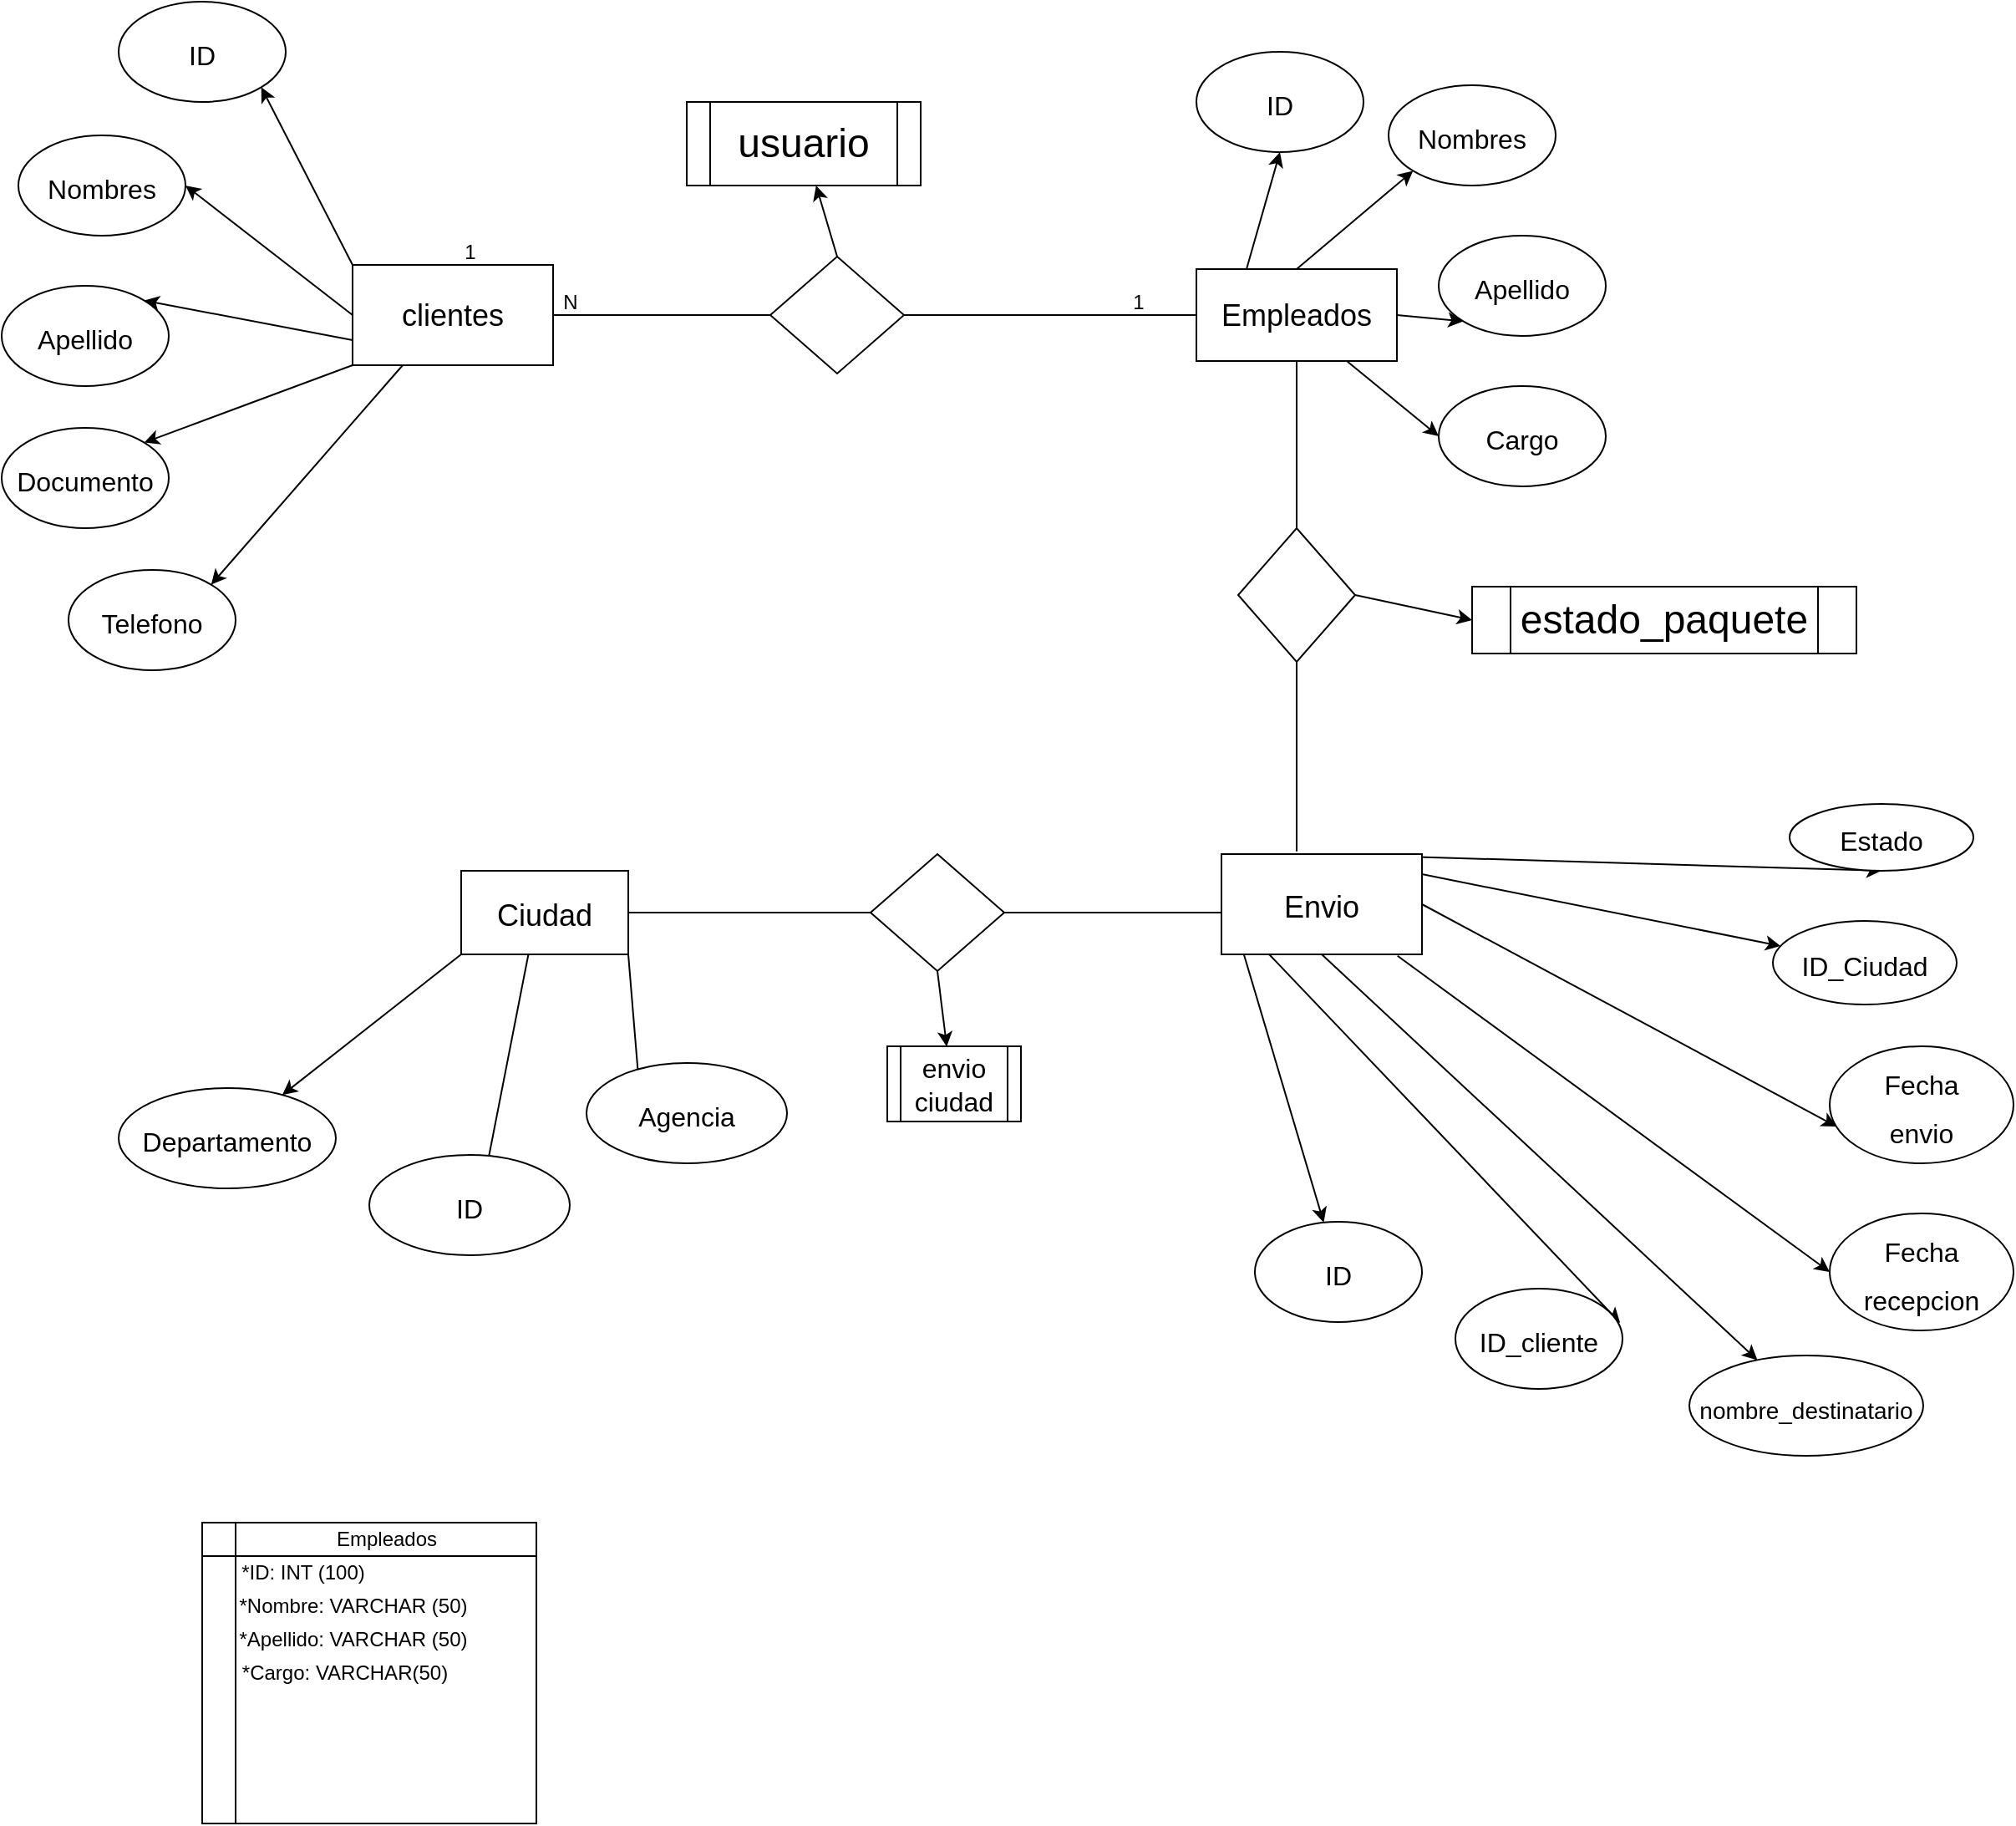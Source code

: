 <mxfile>
    <diagram id="X9rz7JlQrc1HFLLIPBNo" name="Página-1">
        <mxGraphModel dx="1142" dy="1786" grid="1" gridSize="10" guides="1" tooltips="1" connect="1" arrows="1" fold="1" page="1" pageScale="1" pageWidth="827" pageHeight="1169" math="0" shadow="0">
            <root>
                <mxCell id="0"/>
                <mxCell id="1" parent="0"/>
                <mxCell id="11" style="edgeStyle=none;html=1;exitX=0;exitY=0.5;exitDx=0;exitDy=0;fontSize=24;entryX=1;entryY=0.5;entryDx=0;entryDy=0;" parent="1" source="2" target="14" edge="1">
                    <mxGeometry relative="1" as="geometry">
                        <mxPoint x="740" y="180.167" as="targetPoint"/>
                    </mxGeometry>
                </mxCell>
                <mxCell id="12" style="edgeStyle=none;html=1;exitX=0;exitY=0.75;exitDx=0;exitDy=0;fontSize=24;entryX=1;entryY=0;entryDx=0;entryDy=0;" parent="1" source="2" target="15" edge="1">
                    <mxGeometry relative="1" as="geometry">
                        <mxPoint x="750" y="250" as="targetPoint"/>
                    </mxGeometry>
                </mxCell>
                <mxCell id="13" style="edgeStyle=none;html=1;exitX=0;exitY=1;exitDx=0;exitDy=0;fontSize=24;entryX=1;entryY=0;entryDx=0;entryDy=0;" parent="1" source="2" target="16" edge="1">
                    <mxGeometry relative="1" as="geometry">
                        <mxPoint x="820" y="290" as="targetPoint"/>
                    </mxGeometry>
                </mxCell>
                <mxCell id="22" style="edgeStyle=none;html=1;exitX=0.25;exitY=1;exitDx=0;exitDy=0;fontSize=16;entryX=1;entryY=0;entryDx=0;entryDy=0;" parent="1" source="2" target="23" edge="1">
                    <mxGeometry relative="1" as="geometry">
                        <mxPoint x="750.0" y="340" as="targetPoint"/>
                    </mxGeometry>
                </mxCell>
                <mxCell id="74" style="edgeStyle=none;html=1;exitX=0;exitY=0;exitDx=0;exitDy=0;entryX=1;entryY=1;entryDx=0;entryDy=0;" parent="1" source="2" target="75" edge="1">
                    <mxGeometry relative="1" as="geometry">
                        <mxPoint x="730" y="30" as="targetPoint"/>
                    </mxGeometry>
                </mxCell>
                <mxCell id="2" value="&lt;font style=&quot;font-size: 18px&quot;&gt;clientes&lt;/font&gt;" style="rounded=0;whiteSpace=wrap;html=1;" parent="1" vertex="1">
                    <mxGeometry x="770" y="117.5" width="120" height="60" as="geometry"/>
                </mxCell>
                <mxCell id="14" value="&lt;font size=&quot;3&quot;&gt;Nombres&lt;/font&gt;" style="ellipse;whiteSpace=wrap;html=1;fontSize=24;" parent="1" vertex="1">
                    <mxGeometry x="570" y="40" width="100" height="60" as="geometry"/>
                </mxCell>
                <mxCell id="15" value="&lt;span style=&quot;font-size: 16px&quot;&gt;Apellido&lt;/span&gt;" style="ellipse;whiteSpace=wrap;html=1;fontSize=24;" parent="1" vertex="1">
                    <mxGeometry x="560" y="130" width="100" height="60" as="geometry"/>
                </mxCell>
                <mxCell id="16" value="&lt;span style=&quot;font-size: 16px&quot;&gt;Documento&lt;/span&gt;" style="ellipse;whiteSpace=wrap;html=1;fontSize=24;" parent="1" vertex="1">
                    <mxGeometry x="560" y="215" width="100" height="60" as="geometry"/>
                </mxCell>
                <mxCell id="25" style="edgeStyle=none;html=1;exitX=0;exitY=0.25;exitDx=0;exitDy=0;fontSize=16;" parent="1" source="17" target="24" edge="1">
                    <mxGeometry relative="1" as="geometry"/>
                </mxCell>
                <mxCell id="28" style="edgeStyle=none;html=1;exitX=0.5;exitY=1;exitDx=0;exitDy=0;fontSize=16;" parent="1" source="17" target="29" edge="1">
                    <mxGeometry relative="1" as="geometry">
                        <mxPoint x="1690" y="730" as="targetPoint"/>
                    </mxGeometry>
                </mxCell>
                <mxCell id="30" style="edgeStyle=none;html=1;exitX=0.878;exitY=1.015;exitDx=0;exitDy=0;fontSize=14;entryX=0;entryY=0.5;entryDx=0;entryDy=0;exitPerimeter=0;" parent="1" source="17" target="31" edge="1">
                    <mxGeometry relative="1" as="geometry">
                        <mxPoint x="1680" y="720" as="targetPoint"/>
                    </mxGeometry>
                </mxCell>
                <mxCell id="32" style="edgeStyle=none;html=1;exitX=1;exitY=0.5;exitDx=0;exitDy=0;fontSize=14;entryX=0.038;entryY=0.686;entryDx=0;entryDy=0;entryPerimeter=0;" parent="1" source="17" target="33" edge="1">
                    <mxGeometry relative="1" as="geometry">
                        <mxPoint x="1780" y="620" as="targetPoint"/>
                    </mxGeometry>
                </mxCell>
                <mxCell id="35" style="edgeStyle=none;html=1;exitX=0.917;exitY=0.167;exitDx=0;exitDy=0;fontSize=14;exitPerimeter=0;" parent="1" source="17" target="36" edge="1">
                    <mxGeometry relative="1" as="geometry">
                        <mxPoint x="1760" y="600" as="targetPoint"/>
                    </mxGeometry>
                </mxCell>
                <mxCell id="72" style="edgeStyle=none;html=1;exitX=0;exitY=0.5;exitDx=0;exitDy=0;entryX=0.986;entryY=0.341;entryDx=0;entryDy=0;entryPerimeter=0;" parent="1" source="17" target="73" edge="1">
                    <mxGeometry relative="1" as="geometry">
                        <mxPoint x="1490" y="660" as="targetPoint"/>
                    </mxGeometry>
                </mxCell>
                <mxCell id="79" style="edgeStyle=none;html=1;exitX=0.5;exitY=0;exitDx=0;exitDy=0;entryX=0.5;entryY=1;entryDx=0;entryDy=0;" parent="1" source="17" target="51" edge="1">
                    <mxGeometry relative="1" as="geometry"/>
                </mxCell>
                <mxCell id="17" value="&lt;span style=&quot;font-size: 18px&quot;&gt;Envio&lt;/span&gt;" style="rounded=0;whiteSpace=wrap;html=1;fontSize=24;" parent="1" vertex="1">
                    <mxGeometry x="1290" y="470" width="120" height="60" as="geometry"/>
                </mxCell>
                <mxCell id="23" value="&lt;span style=&quot;font-size: 16px&quot;&gt;Telefono&lt;/span&gt;" style="ellipse;whiteSpace=wrap;html=1;fontSize=24;" parent="1" vertex="1">
                    <mxGeometry x="600" y="300" width="100" height="60" as="geometry"/>
                </mxCell>
                <mxCell id="24" value="&lt;span style=&quot;font-size: 16px&quot;&gt;ID&lt;/span&gt;" style="ellipse;whiteSpace=wrap;html=1;fontSize=24;" parent="1" vertex="1">
                    <mxGeometry x="1310" y="690" width="100" height="60" as="geometry"/>
                </mxCell>
                <mxCell id="29" value="&lt;font style=&quot;font-size: 14px&quot;&gt;nombre_destinatario&lt;/font&gt;" style="ellipse;whiteSpace=wrap;html=1;fontSize=24;" parent="1" vertex="1">
                    <mxGeometry x="1570" y="770" width="140" height="60" as="geometry"/>
                </mxCell>
                <mxCell id="31" value="&lt;span style=&quot;font-size: 16px&quot;&gt;Fecha&lt;br&gt;recepcion&lt;br&gt;&lt;/span&gt;" style="ellipse;whiteSpace=wrap;html=1;fontSize=24;" parent="1" vertex="1">
                    <mxGeometry x="1654" y="685" width="110" height="70" as="geometry"/>
                </mxCell>
                <mxCell id="33" value="&lt;span style=&quot;font-size: 16px&quot;&gt;Fecha&lt;br&gt;envio&lt;br&gt;&lt;/span&gt;" style="ellipse;whiteSpace=wrap;html=1;fontSize=24;" parent="1" vertex="1">
                    <mxGeometry x="1654" y="585" width="110" height="70" as="geometry"/>
                </mxCell>
                <mxCell id="36" value="&lt;span style=&quot;font-size: 16px&quot;&gt;ID_Ciudad&lt;br&gt;&lt;/span&gt;" style="ellipse;whiteSpace=wrap;html=1;fontSize=24;" parent="1" vertex="1">
                    <mxGeometry x="1620" y="510" width="110" height="50" as="geometry"/>
                </mxCell>
                <mxCell id="39" style="edgeStyle=none;html=1;exitX=0;exitY=1;exitDx=0;exitDy=0;fontSize=14;" parent="1" source="38" target="42" edge="1">
                    <mxGeometry relative="1" as="geometry">
                        <mxPoint x="880" y="380" as="targetPoint"/>
                    </mxGeometry>
                </mxCell>
                <mxCell id="40" style="edgeStyle=none;html=1;exitX=0.5;exitY=0;exitDx=0;exitDy=0;fontSize=14;entryX=0.5;entryY=1;entryDx=0;entryDy=0;" parent="1" source="38" target="43" edge="1">
                    <mxGeometry relative="1" as="geometry">
                        <mxPoint x="990" y="360" as="targetPoint"/>
                    </mxGeometry>
                </mxCell>
                <mxCell id="41" style="edgeStyle=none;html=1;exitX=1;exitY=1;exitDx=0;exitDy=0;fontSize=14;entryX=0.293;entryY=0.967;entryDx=0;entryDy=0;entryPerimeter=0;" parent="1" source="38" target="44" edge="1">
                    <mxGeometry relative="1" as="geometry">
                        <mxPoint x="1115.448" y="339.104" as="targetPoint"/>
                    </mxGeometry>
                </mxCell>
                <mxCell id="38" value="&lt;span style=&quot;font-size: 18px&quot;&gt;Ciudad&lt;/span&gt;" style="rounded=0;whiteSpace=wrap;html=1;fontSize=24;" parent="1" vertex="1">
                    <mxGeometry x="835" y="480" width="100" height="50" as="geometry"/>
                </mxCell>
                <mxCell id="42" value="&lt;p&gt;&lt;font size=&quot;3&quot;&gt;Departamento&lt;/font&gt;&lt;/p&gt;" style="ellipse;whiteSpace=wrap;html=1;fontSize=24;" parent="1" vertex="1">
                    <mxGeometry x="630" y="610" width="130" height="60" as="geometry"/>
                </mxCell>
                <mxCell id="43" value="&lt;p&gt;&lt;font size=&quot;3&quot;&gt;ID&lt;/font&gt;&lt;/p&gt;" style="ellipse;whiteSpace=wrap;html=1;fontSize=24;" parent="1" vertex="1">
                    <mxGeometry x="780" y="650" width="120" height="60" as="geometry"/>
                </mxCell>
                <mxCell id="44" value="&lt;font size=&quot;3&quot;&gt;Agencia&lt;/font&gt;" style="ellipse;whiteSpace=wrap;html=1;fontSize=24;" parent="1" vertex="1">
                    <mxGeometry x="910" y="595" width="120" height="60" as="geometry"/>
                </mxCell>
                <mxCell id="51" value="&lt;span style=&quot;font-size: 16px&quot;&gt;Estado&lt;br&gt;&lt;/span&gt;" style="ellipse;whiteSpace=wrap;html=1;fontSize=24;" parent="1" vertex="1">
                    <mxGeometry x="1630" y="440" width="110" height="40" as="geometry"/>
                </mxCell>
                <mxCell id="58" value="" style="endArrow=none;html=1;entryX=0;entryY=0.875;entryDx=0;entryDy=0;exitX=0;exitY=0.5;exitDx=0;exitDy=0;startArrow=none;entryPerimeter=0;" parent="1" source="59" target="62" edge="1">
                    <mxGeometry width="50" height="50" relative="1" as="geometry">
                        <mxPoint x="870" y="310" as="sourcePoint"/>
                        <mxPoint x="920" y="260" as="targetPoint"/>
                    </mxGeometry>
                </mxCell>
                <mxCell id="108" style="edgeStyle=none;html=1;exitX=0.5;exitY=0;exitDx=0;exitDy=0;fontSize=24;" edge="1" parent="1" source="59" target="109">
                    <mxGeometry relative="1" as="geometry">
                        <mxPoint x="1040" y="50" as="targetPoint"/>
                    </mxGeometry>
                </mxCell>
                <mxCell id="59" value="" style="rhombus;whiteSpace=wrap;html=1;fontSize=14;" parent="1" vertex="1">
                    <mxGeometry x="1020" y="112.5" width="80" height="70" as="geometry"/>
                </mxCell>
                <mxCell id="60" value="" style="endArrow=none;html=1;entryX=1;entryY=0.5;entryDx=0;entryDy=0;exitX=0;exitY=0.5;exitDx=0;exitDy=0;" parent="1" source="63" target="59" edge="1">
                    <mxGeometry width="50" height="50" relative="1" as="geometry">
                        <mxPoint x="1250" y="155" as="sourcePoint"/>
                        <mxPoint x="875" y="152.5" as="targetPoint"/>
                    </mxGeometry>
                </mxCell>
                <mxCell id="61" value="1" style="text;html=1;align=center;verticalAlign=middle;resizable=0;points=[];autosize=1;strokeColor=none;fillColor=none;" parent="1" vertex="1">
                    <mxGeometry x="1230" y="130" width="20" height="20" as="geometry"/>
                </mxCell>
                <mxCell id="62" value="N" style="text;html=1;align=center;verticalAlign=middle;resizable=0;points=[];autosize=1;strokeColor=none;fillColor=none;" parent="1" vertex="1">
                    <mxGeometry x="890" y="130" width="20" height="20" as="geometry"/>
                </mxCell>
                <mxCell id="64" style="edgeStyle=none;html=1;exitX=0.5;exitY=0;exitDx=0;exitDy=0;entryX=0;entryY=1;entryDx=0;entryDy=0;" parent="1" source="63" target="65" edge="1">
                    <mxGeometry relative="1" as="geometry">
                        <mxPoint x="1340" y="70" as="targetPoint"/>
                    </mxGeometry>
                </mxCell>
                <mxCell id="67" style="edgeStyle=none;html=1;exitX=1;exitY=0.5;exitDx=0;exitDy=0;entryX=0;entryY=1;entryDx=0;entryDy=0;" parent="1" source="63" target="66" edge="1">
                    <mxGeometry relative="1" as="geometry"/>
                </mxCell>
                <mxCell id="68" style="edgeStyle=none;html=1;exitX=0.75;exitY=1;exitDx=0;exitDy=0;entryX=0;entryY=0.5;entryDx=0;entryDy=0;" parent="1" source="63" target="69" edge="1">
                    <mxGeometry relative="1" as="geometry">
                        <mxPoint x="1470" y="170" as="targetPoint"/>
                    </mxGeometry>
                </mxCell>
                <mxCell id="70" style="edgeStyle=none;html=1;exitX=0.25;exitY=0;exitDx=0;exitDy=0;entryX=0.5;entryY=1;entryDx=0;entryDy=0;" parent="1" source="63" target="71" edge="1">
                    <mxGeometry relative="1" as="geometry">
                        <mxPoint x="1250" y="30" as="targetPoint"/>
                    </mxGeometry>
                </mxCell>
                <mxCell id="63" value="&lt;span style=&quot;font-size: 18px&quot;&gt;Empleados&lt;/span&gt;" style="rounded=0;whiteSpace=wrap;html=1;" parent="1" vertex="1">
                    <mxGeometry x="1275" y="120" width="120" height="55" as="geometry"/>
                </mxCell>
                <mxCell id="65" value="&lt;font size=&quot;3&quot;&gt;Nombres&lt;/font&gt;" style="ellipse;whiteSpace=wrap;html=1;fontSize=24;" parent="1" vertex="1">
                    <mxGeometry x="1390" y="10" width="100" height="60" as="geometry"/>
                </mxCell>
                <mxCell id="66" value="&lt;span style=&quot;font-size: 16px&quot;&gt;Apellido&lt;/span&gt;" style="ellipse;whiteSpace=wrap;html=1;fontSize=24;" parent="1" vertex="1">
                    <mxGeometry x="1420" y="100" width="100" height="60" as="geometry"/>
                </mxCell>
                <mxCell id="69" value="&lt;span style=&quot;font-size: 16px&quot;&gt;Cargo&lt;/span&gt;" style="ellipse;whiteSpace=wrap;html=1;fontSize=24;" parent="1" vertex="1">
                    <mxGeometry x="1420" y="190" width="100" height="60" as="geometry"/>
                </mxCell>
                <mxCell id="71" value="&lt;font size=&quot;3&quot;&gt;ID&lt;/font&gt;" style="ellipse;whiteSpace=wrap;html=1;fontSize=24;" parent="1" vertex="1">
                    <mxGeometry x="1275" y="-10" width="100" height="60" as="geometry"/>
                </mxCell>
                <mxCell id="73" value="&lt;span style=&quot;font-size: 16px&quot;&gt;ID_cliente&lt;/span&gt;" style="ellipse;whiteSpace=wrap;html=1;fontSize=24;" parent="1" vertex="1">
                    <mxGeometry x="1430" y="730" width="100" height="60" as="geometry"/>
                </mxCell>
                <mxCell id="75" value="&lt;font size=&quot;3&quot;&gt;ID&lt;/font&gt;" style="ellipse;whiteSpace=wrap;html=1;fontSize=24;" parent="1" vertex="1">
                    <mxGeometry x="630" y="-40" width="100" height="60" as="geometry"/>
                </mxCell>
                <mxCell id="105" style="edgeStyle=none;html=1;exitX=0.5;exitY=1;exitDx=0;exitDy=0;entryX=0.445;entryY=0.004;entryDx=0;entryDy=0;entryPerimeter=0;" edge="1" parent="1" source="82" target="104">
                    <mxGeometry relative="1" as="geometry"/>
                </mxCell>
                <mxCell id="82" value="" style="rhombus;whiteSpace=wrap;html=1;fontSize=14;" parent="1" vertex="1">
                    <mxGeometry x="1080" y="470" width="80" height="70" as="geometry"/>
                </mxCell>
                <mxCell id="90" value="" style="shape=internalStorage;whiteSpace=wrap;html=1;backgroundOutline=1;" parent="1" vertex="1">
                    <mxGeometry x="680" y="870" width="200" height="180" as="geometry"/>
                </mxCell>
                <mxCell id="91" value="Empleados" style="text;html=1;align=center;verticalAlign=middle;resizable=0;points=[];autosize=1;strokeColor=none;fillColor=none;" parent="1" vertex="1">
                    <mxGeometry x="750" y="870" width="80" height="20" as="geometry"/>
                </mxCell>
                <mxCell id="92" value="*ID: INT (100)" style="text;html=1;align=center;verticalAlign=middle;resizable=0;points=[];autosize=1;strokeColor=none;fillColor=none;" parent="1" vertex="1">
                    <mxGeometry x="695" y="890" width="90" height="20" as="geometry"/>
                </mxCell>
                <mxCell id="93" value="*Nombre: VARCHAR (50)" style="text;html=1;align=center;verticalAlign=middle;resizable=0;points=[];autosize=1;strokeColor=none;fillColor=none;" parent="1" vertex="1">
                    <mxGeometry x="695" y="910" width="150" height="20" as="geometry"/>
                </mxCell>
                <mxCell id="94" value="*Apellido: VARCHAR (50)" style="text;html=1;align=center;verticalAlign=middle;resizable=0;points=[];autosize=1;strokeColor=none;fillColor=none;" parent="1" vertex="1">
                    <mxGeometry x="695" y="930" width="150" height="20" as="geometry"/>
                </mxCell>
                <mxCell id="95" value="*Cargo: VARCHAR(50)" style="text;html=1;align=center;verticalAlign=middle;resizable=0;points=[];autosize=1;strokeColor=none;fillColor=none;" parent="1" vertex="1">
                    <mxGeometry x="695" y="950" width="140" height="20" as="geometry"/>
                </mxCell>
                <mxCell id="96" value="1" style="text;html=1;align=center;verticalAlign=middle;resizable=0;points=[];autosize=1;strokeColor=none;fillColor=none;" parent="1" vertex="1">
                    <mxGeometry x="830" y="100" width="20" height="20" as="geometry"/>
                </mxCell>
                <mxCell id="99" value="" style="endArrow=none;html=1;exitX=1;exitY=0.5;exitDx=0;exitDy=0;entryX=0;entryY=0.5;entryDx=0;entryDy=0;" parent="1" source="38" target="82" edge="1">
                    <mxGeometry width="50" height="50" relative="1" as="geometry">
                        <mxPoint x="1270" y="640" as="sourcePoint"/>
                        <mxPoint x="1320" y="590" as="targetPoint"/>
                    </mxGeometry>
                </mxCell>
                <mxCell id="100" value="" style="endArrow=none;html=1;exitX=1;exitY=0.5;exitDx=0;exitDy=0;" parent="1" source="82" edge="1">
                    <mxGeometry width="50" height="50" relative="1" as="geometry">
                        <mxPoint x="1270" y="640" as="sourcePoint"/>
                        <mxPoint x="1290" y="505" as="targetPoint"/>
                    </mxGeometry>
                </mxCell>
                <mxCell id="106" style="edgeStyle=none;html=1;exitX=0.5;exitY=0;exitDx=0;exitDy=0;fontSize=24;entryX=0;entryY=0.5;entryDx=0;entryDy=0;" edge="1" parent="1" source="101" target="107">
                    <mxGeometry relative="1" as="geometry">
                        <mxPoint x="1430" y="320" as="targetPoint"/>
                    </mxGeometry>
                </mxCell>
                <mxCell id="101" value="" style="rhombus;whiteSpace=wrap;html=1;fontSize=14;rotation=90;" parent="1" vertex="1">
                    <mxGeometry x="1295" y="280" width="80" height="70" as="geometry"/>
                </mxCell>
                <mxCell id="102" value="" style="edgeStyle=none;html=1;endArrow=none;exitX=0.5;exitY=1;exitDx=0;exitDy=0;" parent="1" source="63" target="101" edge="1">
                    <mxGeometry relative="1" as="geometry">
                        <mxPoint x="1340" y="470" as="targetPoint"/>
                        <mxPoint x="1330" y="180" as="sourcePoint"/>
                    </mxGeometry>
                </mxCell>
                <mxCell id="103" value="" style="endArrow=none;html=1;entryX=1;entryY=0.5;entryDx=0;entryDy=0;exitX=0.375;exitY=-0.028;exitDx=0;exitDy=0;exitPerimeter=0;" parent="1" source="17" target="101" edge="1">
                    <mxGeometry width="50" height="50" relative="1" as="geometry">
                        <mxPoint x="1270" y="470" as="sourcePoint"/>
                        <mxPoint x="1320" y="420" as="targetPoint"/>
                    </mxGeometry>
                </mxCell>
                <mxCell id="104" value="&lt;font size=&quot;3&quot;&gt;envio ciudad&lt;/font&gt;" style="shape=process;whiteSpace=wrap;html=1;backgroundOutline=1;" vertex="1" parent="1">
                    <mxGeometry x="1090" y="585" width="80" height="45" as="geometry"/>
                </mxCell>
                <mxCell id="107" value="estado_paquete" style="shape=process;whiteSpace=wrap;html=1;backgroundOutline=1;fontSize=24;" vertex="1" parent="1">
                    <mxGeometry x="1440" y="310" width="230" height="40" as="geometry"/>
                </mxCell>
                <mxCell id="109" value="usuario" style="shape=process;whiteSpace=wrap;html=1;backgroundOutline=1;fontSize=24;" vertex="1" parent="1">
                    <mxGeometry x="970" y="20" width="140" height="50" as="geometry"/>
                </mxCell>
            </root>
        </mxGraphModel>
    </diagram>
</mxfile>